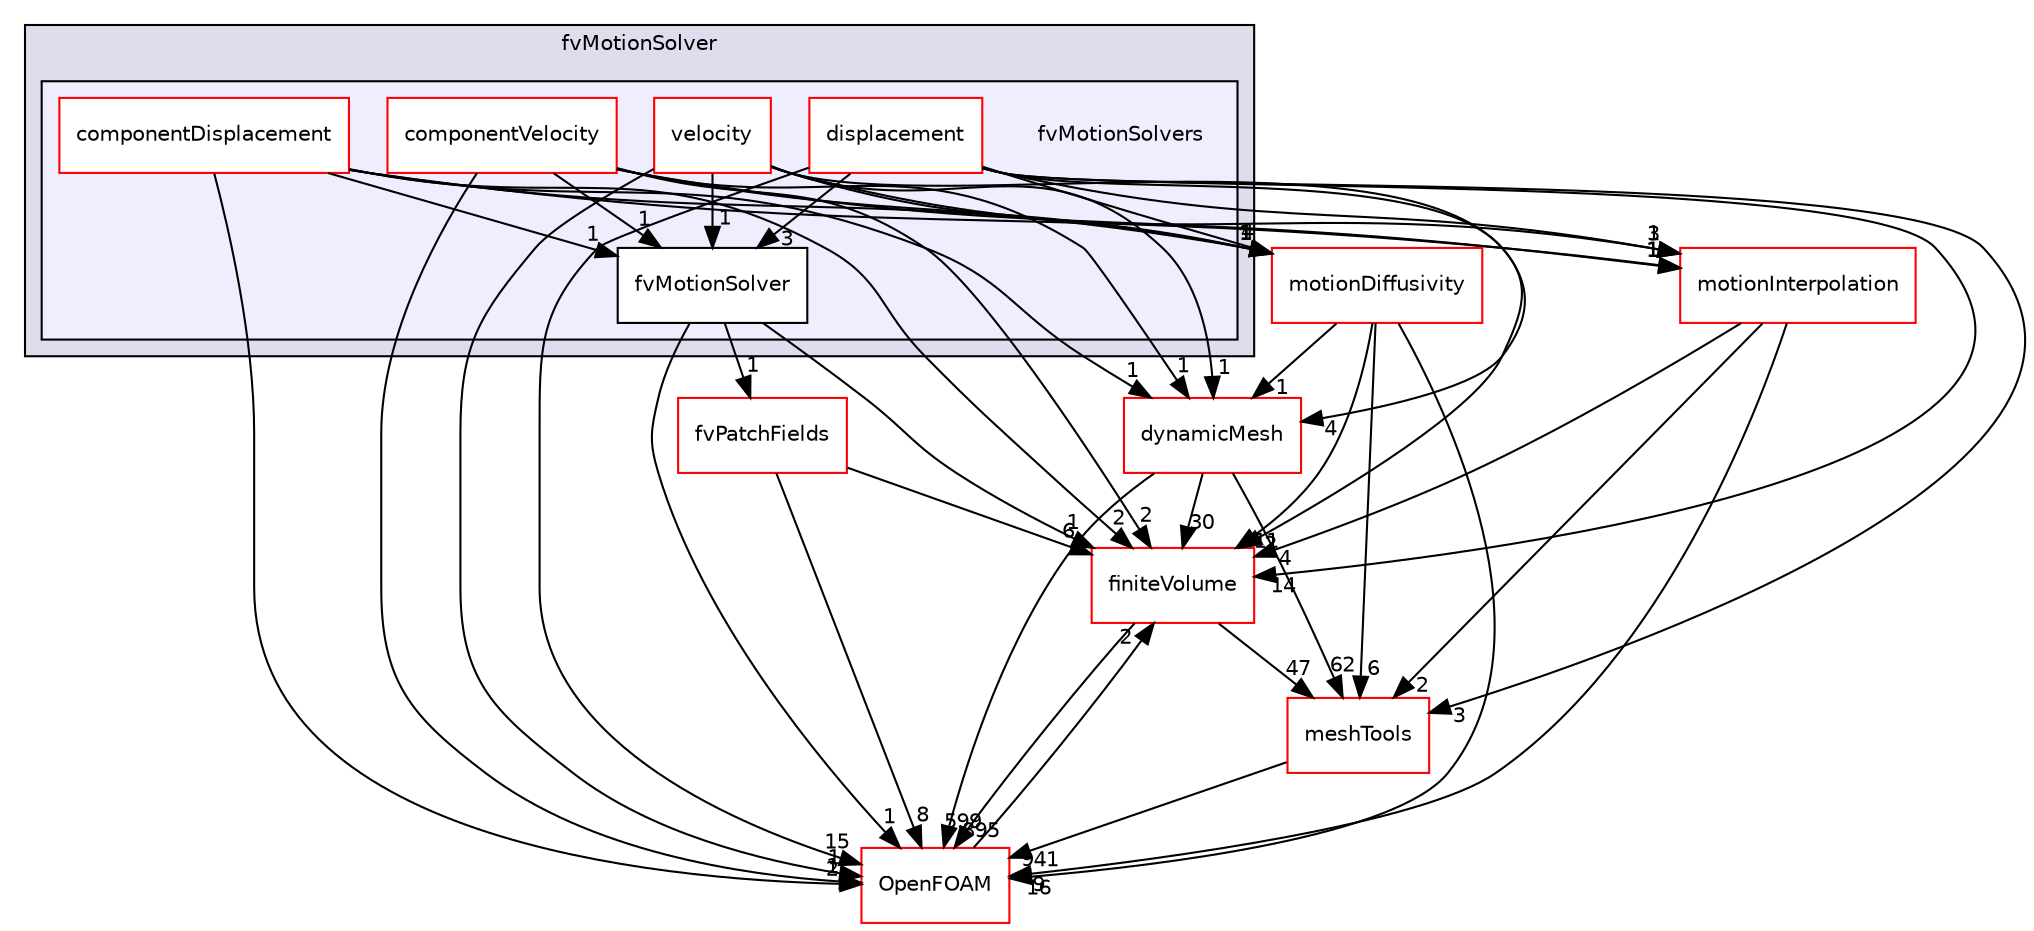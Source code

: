 digraph "src/fvMotionSolver/fvMotionSolvers" {
  bgcolor=transparent;
  compound=true
  node [ fontsize="10", fontname="Helvetica"];
  edge [ labelfontsize="10", labelfontname="Helvetica"];
  subgraph clusterdir_f7091aeabaea36e4bb5fe5aa28ecbeff {
    graph [ bgcolor="#ddddee", pencolor="black", label="fvMotionSolver" fontname="Helvetica", fontsize="10", URL="dir_f7091aeabaea36e4bb5fe5aa28ecbeff.html"]
  subgraph clusterdir_a38e3b643eae30d7add43af99171ff5d {
    graph [ bgcolor="#eeeeff", pencolor="black", label="" URL="dir_a38e3b643eae30d7add43af99171ff5d.html"];
    dir_a38e3b643eae30d7add43af99171ff5d [shape=plaintext label="fvMotionSolvers"];
    dir_419c302b56cb98fa2a28413429e38654 [shape=box label="componentDisplacement" color="red" fillcolor="white" style="filled" URL="dir_419c302b56cb98fa2a28413429e38654.html"];
    dir_d24e9d0e19af2fa7c947335fe5bd6f6c [shape=box label="componentVelocity" color="red" fillcolor="white" style="filled" URL="dir_d24e9d0e19af2fa7c947335fe5bd6f6c.html"];
    dir_6a2ca20b7e249992f3025a0ff36004ca [shape=box label="displacement" color="red" fillcolor="white" style="filled" URL="dir_6a2ca20b7e249992f3025a0ff36004ca.html"];
    dir_90ebb86d44e036c801f39491ea208f03 [shape=box label="fvMotionSolver" color="black" fillcolor="white" style="filled" URL="dir_90ebb86d44e036c801f39491ea208f03.html"];
    dir_6fe3f7cfc1ee8390f6d9a1e7340f1b23 [shape=box label="velocity" color="red" fillcolor="white" style="filled" URL="dir_6fe3f7cfc1ee8390f6d9a1e7340f1b23.html"];
  }
  }
  dir_9bd15774b555cf7259a6fa18f99fe99b [shape=box label="finiteVolume" color="red" URL="dir_9bd15774b555cf7259a6fa18f99fe99b.html"];
  dir_ae30ad0bef50cf391b24c614251bb9fd [shape=box label="meshTools" color="red" URL="dir_ae30ad0bef50cf391b24c614251bb9fd.html"];
  dir_63742796c427c97a292c80f7db71da36 [shape=box label="dynamicMesh" color="red" URL="dir_63742796c427c97a292c80f7db71da36.html"];
  dir_dd25a7eb27a0c569fbd4e8c3e1ef4a47 [shape=box label="motionInterpolation" color="red" URL="dir_dd25a7eb27a0c569fbd4e8c3e1ef4a47.html"];
  dir_e65d1d6aae4da9c5b92ad78bc53acc93 [shape=box label="fvPatchFields" color="red" URL="dir_e65d1d6aae4da9c5b92ad78bc53acc93.html"];
  dir_c5473ff19b20e6ec4dfe5c310b3778a8 [shape=box label="OpenFOAM" color="red" URL="dir_c5473ff19b20e6ec4dfe5c310b3778a8.html"];
  dir_8ab94aa558c9b87721da8bbf3fb9229e [shape=box label="motionDiffusivity" color="red" URL="dir_8ab94aa558c9b87721da8bbf3fb9229e.html"];
  dir_6a2ca20b7e249992f3025a0ff36004ca->dir_9bd15774b555cf7259a6fa18f99fe99b [headlabel="14", labeldistance=1.5 headhref="dir_001400_000814.html"];
  dir_6a2ca20b7e249992f3025a0ff36004ca->dir_ae30ad0bef50cf391b24c614251bb9fd [headlabel="3", labeldistance=1.5 headhref="dir_001400_001949.html"];
  dir_6a2ca20b7e249992f3025a0ff36004ca->dir_63742796c427c97a292c80f7db71da36 [headlabel="4", labeldistance=1.5 headhref="dir_001400_000588.html"];
  dir_6a2ca20b7e249992f3025a0ff36004ca->dir_dd25a7eb27a0c569fbd4e8c3e1ef4a47 [headlabel="3", labeldistance=1.5 headhref="dir_001400_001425.html"];
  dir_6a2ca20b7e249992f3025a0ff36004ca->dir_c5473ff19b20e6ec4dfe5c310b3778a8 [headlabel="15", labeldistance=1.5 headhref="dir_001400_002151.html"];
  dir_6a2ca20b7e249992f3025a0ff36004ca->dir_90ebb86d44e036c801f39491ea208f03 [headlabel="3", labeldistance=1.5 headhref="dir_001400_001405.html"];
  dir_6a2ca20b7e249992f3025a0ff36004ca->dir_8ab94aa558c9b87721da8bbf3fb9229e [headlabel="4", labeldistance=1.5 headhref="dir_001400_001412.html"];
  dir_9bd15774b555cf7259a6fa18f99fe99b->dir_ae30ad0bef50cf391b24c614251bb9fd [headlabel="47", labeldistance=1.5 headhref="dir_000814_001949.html"];
  dir_9bd15774b555cf7259a6fa18f99fe99b->dir_c5473ff19b20e6ec4dfe5c310b3778a8 [headlabel="895", labeldistance=1.5 headhref="dir_000814_002151.html"];
  dir_ae30ad0bef50cf391b24c614251bb9fd->dir_c5473ff19b20e6ec4dfe5c310b3778a8 [headlabel="941", labeldistance=1.5 headhref="dir_001949_002151.html"];
  dir_63742796c427c97a292c80f7db71da36->dir_9bd15774b555cf7259a6fa18f99fe99b [headlabel="30", labeldistance=1.5 headhref="dir_000588_000814.html"];
  dir_63742796c427c97a292c80f7db71da36->dir_ae30ad0bef50cf391b24c614251bb9fd [headlabel="62", labeldistance=1.5 headhref="dir_000588_001949.html"];
  dir_63742796c427c97a292c80f7db71da36->dir_c5473ff19b20e6ec4dfe5c310b3778a8 [headlabel="599", labeldistance=1.5 headhref="dir_000588_002151.html"];
  dir_419c302b56cb98fa2a28413429e38654->dir_9bd15774b555cf7259a6fa18f99fe99b [headlabel="2", labeldistance=1.5 headhref="dir_001396_000814.html"];
  dir_419c302b56cb98fa2a28413429e38654->dir_63742796c427c97a292c80f7db71da36 [headlabel="1", labeldistance=1.5 headhref="dir_001396_000588.html"];
  dir_419c302b56cb98fa2a28413429e38654->dir_dd25a7eb27a0c569fbd4e8c3e1ef4a47 [headlabel="1", labeldistance=1.5 headhref="dir_001396_001425.html"];
  dir_419c302b56cb98fa2a28413429e38654->dir_c5473ff19b20e6ec4dfe5c310b3778a8 [headlabel="2", labeldistance=1.5 headhref="dir_001396_002151.html"];
  dir_419c302b56cb98fa2a28413429e38654->dir_90ebb86d44e036c801f39491ea208f03 [headlabel="1", labeldistance=1.5 headhref="dir_001396_001405.html"];
  dir_419c302b56cb98fa2a28413429e38654->dir_8ab94aa558c9b87721da8bbf3fb9229e [headlabel="1", labeldistance=1.5 headhref="dir_001396_001412.html"];
  dir_d24e9d0e19af2fa7c947335fe5bd6f6c->dir_9bd15774b555cf7259a6fa18f99fe99b [headlabel="2", labeldistance=1.5 headhref="dir_001398_000814.html"];
  dir_d24e9d0e19af2fa7c947335fe5bd6f6c->dir_63742796c427c97a292c80f7db71da36 [headlabel="1", labeldistance=1.5 headhref="dir_001398_000588.html"];
  dir_d24e9d0e19af2fa7c947335fe5bd6f6c->dir_dd25a7eb27a0c569fbd4e8c3e1ef4a47 [headlabel="1", labeldistance=1.5 headhref="dir_001398_001425.html"];
  dir_d24e9d0e19af2fa7c947335fe5bd6f6c->dir_c5473ff19b20e6ec4dfe5c310b3778a8 [headlabel="1", labeldistance=1.5 headhref="dir_001398_002151.html"];
  dir_d24e9d0e19af2fa7c947335fe5bd6f6c->dir_90ebb86d44e036c801f39491ea208f03 [headlabel="1", labeldistance=1.5 headhref="dir_001398_001405.html"];
  dir_d24e9d0e19af2fa7c947335fe5bd6f6c->dir_8ab94aa558c9b87721da8bbf3fb9229e [headlabel="1", labeldistance=1.5 headhref="dir_001398_001412.html"];
  dir_dd25a7eb27a0c569fbd4e8c3e1ef4a47->dir_9bd15774b555cf7259a6fa18f99fe99b [headlabel="4", labeldistance=1.5 headhref="dir_001425_000814.html"];
  dir_dd25a7eb27a0c569fbd4e8c3e1ef4a47->dir_ae30ad0bef50cf391b24c614251bb9fd [headlabel="2", labeldistance=1.5 headhref="dir_001425_001949.html"];
  dir_dd25a7eb27a0c569fbd4e8c3e1ef4a47->dir_c5473ff19b20e6ec4dfe5c310b3778a8 [headlabel="9", labeldistance=1.5 headhref="dir_001425_002151.html"];
  dir_6fe3f7cfc1ee8390f6d9a1e7340f1b23->dir_9bd15774b555cf7259a6fa18f99fe99b [headlabel="2", labeldistance=1.5 headhref="dir_001406_000814.html"];
  dir_6fe3f7cfc1ee8390f6d9a1e7340f1b23->dir_63742796c427c97a292c80f7db71da36 [headlabel="1", labeldistance=1.5 headhref="dir_001406_000588.html"];
  dir_6fe3f7cfc1ee8390f6d9a1e7340f1b23->dir_dd25a7eb27a0c569fbd4e8c3e1ef4a47 [headlabel="1", labeldistance=1.5 headhref="dir_001406_001425.html"];
  dir_6fe3f7cfc1ee8390f6d9a1e7340f1b23->dir_c5473ff19b20e6ec4dfe5c310b3778a8 [headlabel="1", labeldistance=1.5 headhref="dir_001406_002151.html"];
  dir_6fe3f7cfc1ee8390f6d9a1e7340f1b23->dir_90ebb86d44e036c801f39491ea208f03 [headlabel="1", labeldistance=1.5 headhref="dir_001406_001405.html"];
  dir_6fe3f7cfc1ee8390f6d9a1e7340f1b23->dir_8ab94aa558c9b87721da8bbf3fb9229e [headlabel="1", labeldistance=1.5 headhref="dir_001406_001412.html"];
  dir_e65d1d6aae4da9c5b92ad78bc53acc93->dir_9bd15774b555cf7259a6fa18f99fe99b [headlabel="6", labeldistance=1.5 headhref="dir_001408_000814.html"];
  dir_e65d1d6aae4da9c5b92ad78bc53acc93->dir_c5473ff19b20e6ec4dfe5c310b3778a8 [headlabel="8", labeldistance=1.5 headhref="dir_001408_002151.html"];
  dir_c5473ff19b20e6ec4dfe5c310b3778a8->dir_9bd15774b555cf7259a6fa18f99fe99b [headlabel="2", labeldistance=1.5 headhref="dir_002151_000814.html"];
  dir_90ebb86d44e036c801f39491ea208f03->dir_9bd15774b555cf7259a6fa18f99fe99b [headlabel="1", labeldistance=1.5 headhref="dir_001405_000814.html"];
  dir_90ebb86d44e036c801f39491ea208f03->dir_e65d1d6aae4da9c5b92ad78bc53acc93 [headlabel="1", labeldistance=1.5 headhref="dir_001405_001408.html"];
  dir_90ebb86d44e036c801f39491ea208f03->dir_c5473ff19b20e6ec4dfe5c310b3778a8 [headlabel="1", labeldistance=1.5 headhref="dir_001405_002151.html"];
  dir_8ab94aa558c9b87721da8bbf3fb9229e->dir_9bd15774b555cf7259a6fa18f99fe99b [headlabel="11", labeldistance=1.5 headhref="dir_001412_000814.html"];
  dir_8ab94aa558c9b87721da8bbf3fb9229e->dir_ae30ad0bef50cf391b24c614251bb9fd [headlabel="6", labeldistance=1.5 headhref="dir_001412_001949.html"];
  dir_8ab94aa558c9b87721da8bbf3fb9229e->dir_63742796c427c97a292c80f7db71da36 [headlabel="1", labeldistance=1.5 headhref="dir_001412_000588.html"];
  dir_8ab94aa558c9b87721da8bbf3fb9229e->dir_c5473ff19b20e6ec4dfe5c310b3778a8 [headlabel="16", labeldistance=1.5 headhref="dir_001412_002151.html"];
}
